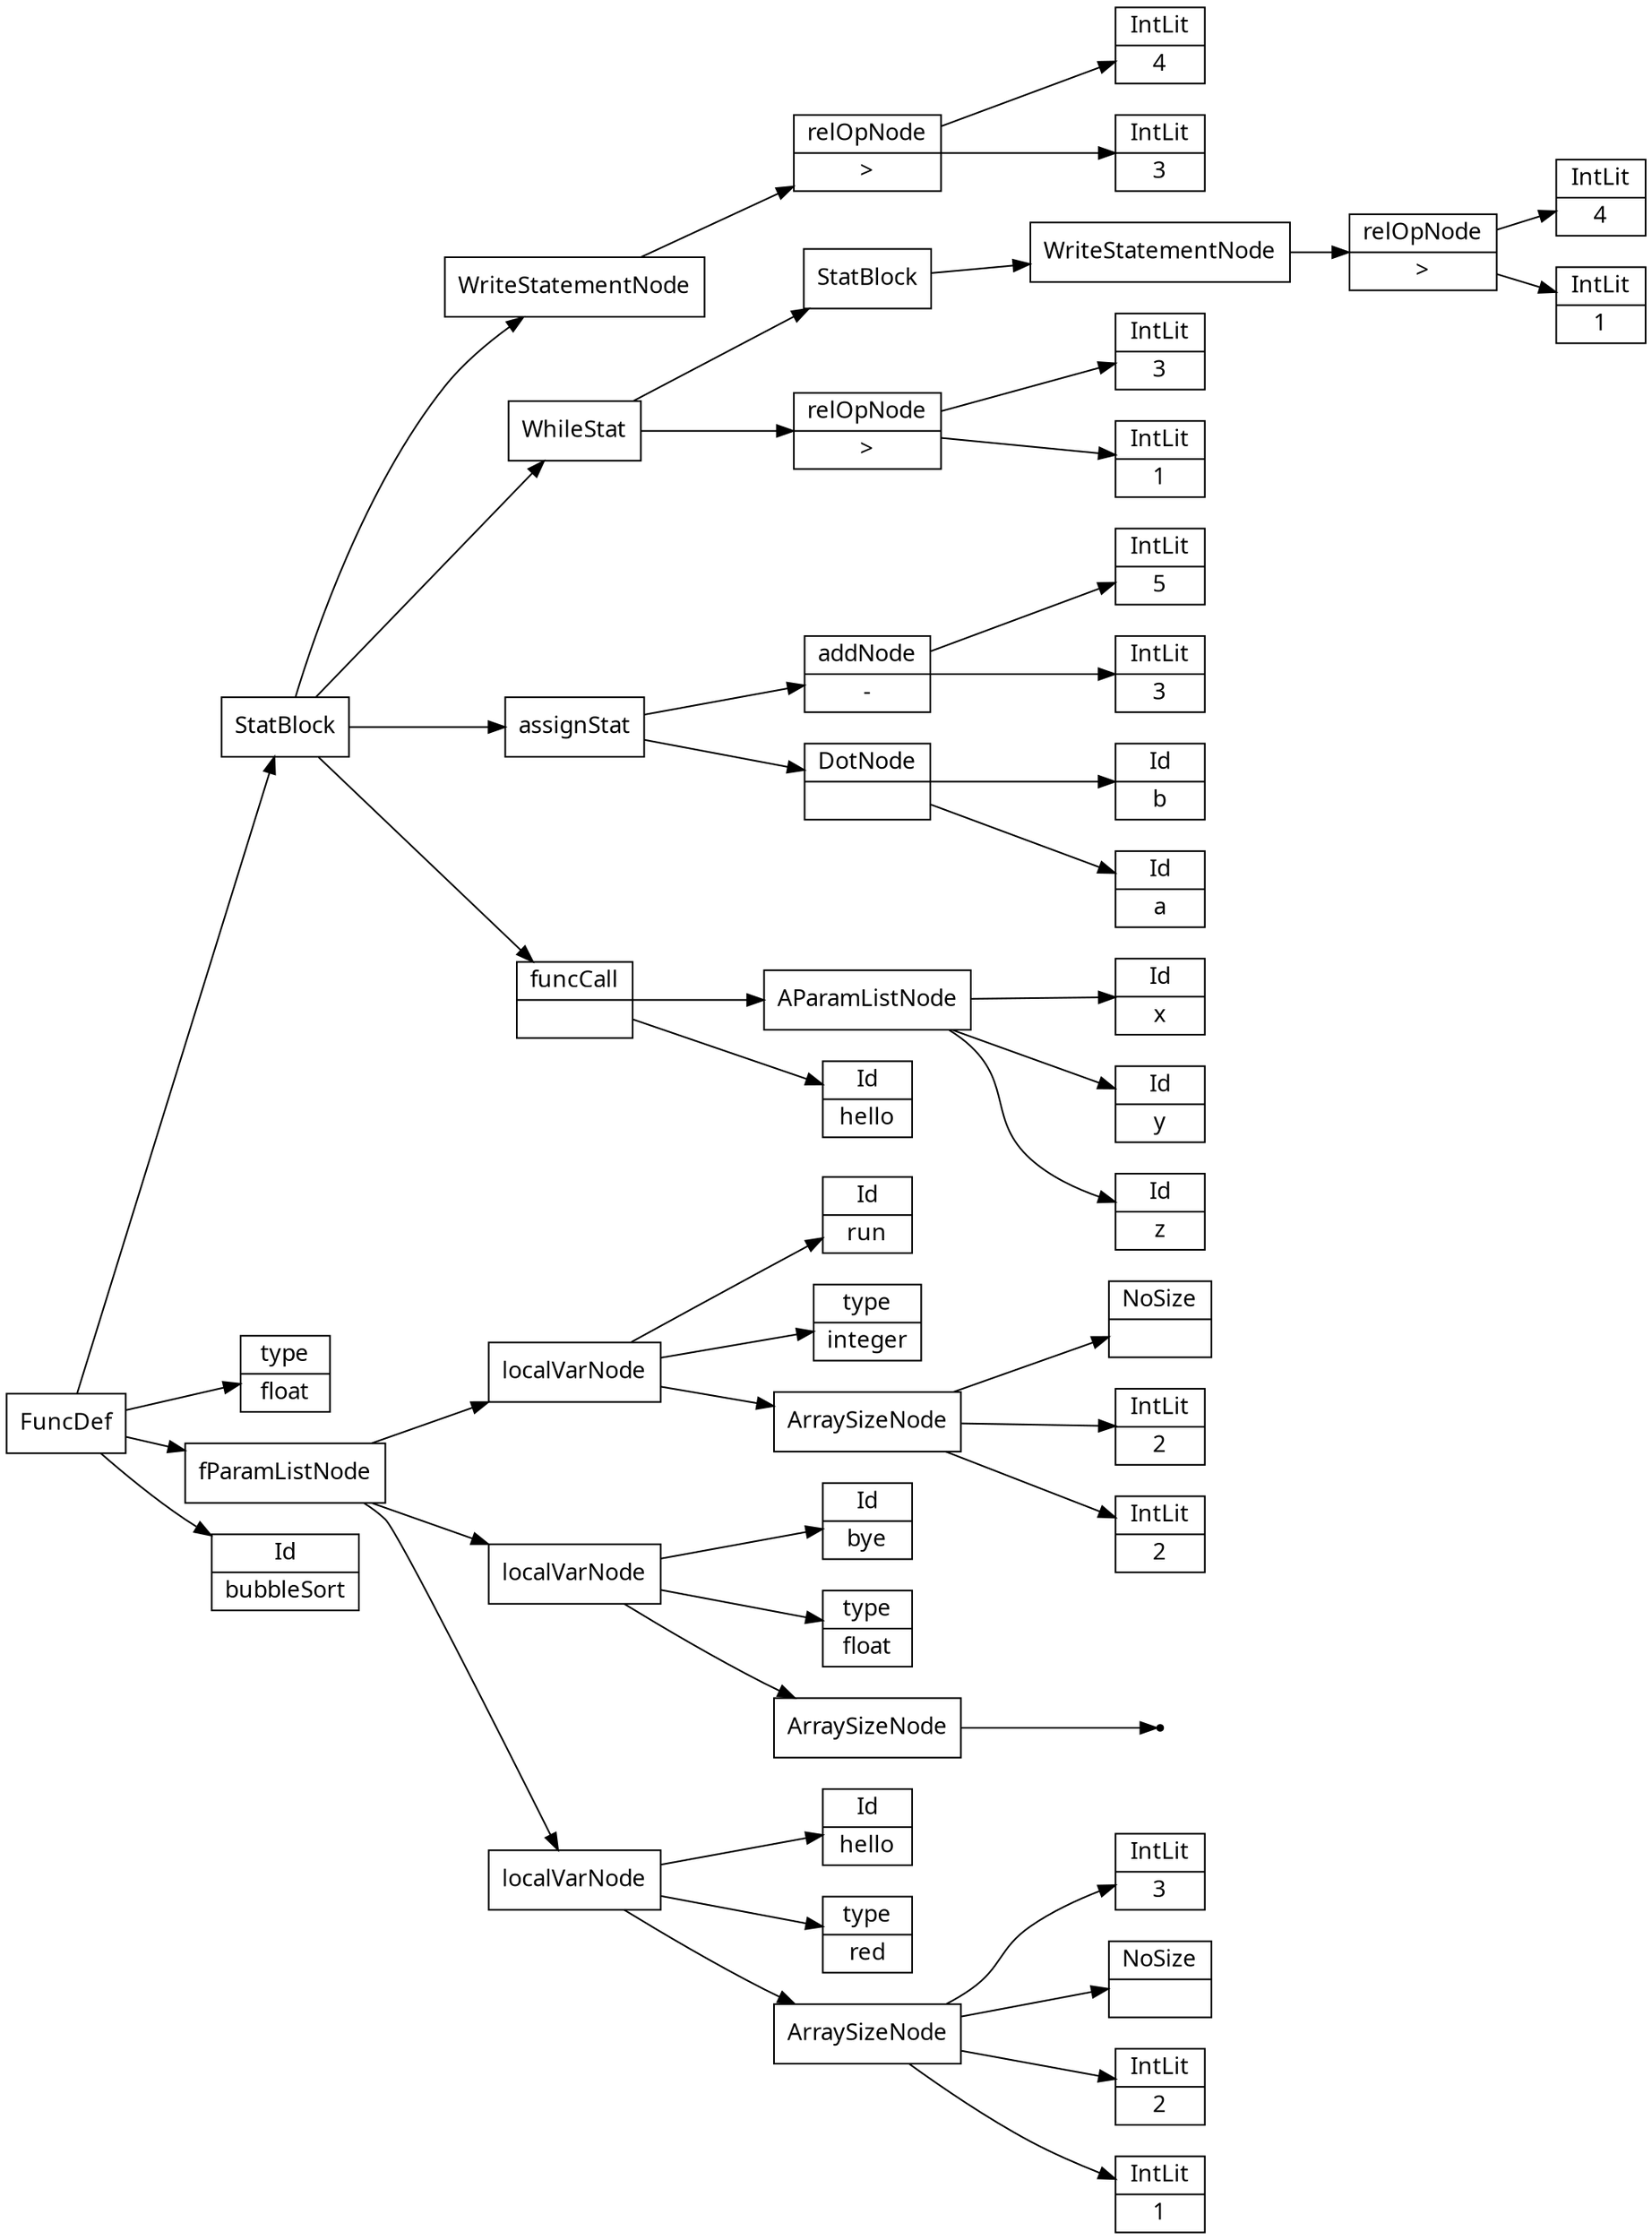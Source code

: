 digraph AST {
node [shape=record];
 node [fontname=Sans];charset="UTF-8" splines=true splines=spline rankdir =LR ordering="out"
0[label="Id|bubbleSort"];
2[label="Id|run"];
3[label="type|integer"];
5[label="IntLit|2"];
6[label="IntLit|2"];
7[label="NoSize|"];
8[label="ArraySizeNode"];
8->7;
8->6;
8->5;
9[label="localVarNode"];
9->2;
9->3;
9->8;
10[label="Id|bye"];
11[label="type|float"];
none13[shape="point"];
14[label="ArraySizeNode"];
14->none13;
15[label="localVarNode"];
15->10;
15->11;
15->14;
16[label="Id|hello"];
17[label="type|red"];
19[label="IntLit|1"];
20[label="IntLit|2"];
21[label="NoSize|"];
22[label="IntLit|3"];
23[label="ArraySizeNode"];
23->22;
23->21;
23->20;
23->19;
24[label="localVarNode"];
24->16;
24->17;
24->23;
25[label="fParamListNode"];
25->9;
25->15;
25->24;
26[label="type|float"];
28[label="IntLit|3"];
29[label="relOpNode|\>"];
30[label="IntLit|4"];
29->30;
29->28;
31[label="WriteStatementNode"];
31->29;
32[label="IntLit|1"];
33[label="relOpNode|\>"];
34[label="IntLit|3"];
33->34;
33->32;
36[label="IntLit|1"];
37[label="relOpNode|\>"];
38[label="IntLit|4"];
37->38;
37->36;
39[label="WriteStatementNode"];
39->37;
40[label="StatBlock"];
40->39;
41[label="WhileStat"];
41->40;
41->33;
42[label="Id|a"];
43[label="Id|b"];
44[label="DotNode|"];
44->43;
44->42;
45[label="IntLit|3"];
46[label="addNode|-"];
47[label="IntLit|5"];
46->47;
46->45;
48[label="assignStat"];
48->46;
48->44;
49[label="Id|hello"];
51[label="Id|x"];
52[label="Id|y"];
53[label="Id|z"];
54[label="AParamListNode"];
54->51;
54->52;
54->53;
55[label="funcCall|"];
55->54;
55->49;
56[label="StatBlock"];
56->31;
56->41;
56->48;
56->55;
57[label="FuncDef"];
57->56;
57->26;
57->25;
57->0;
}